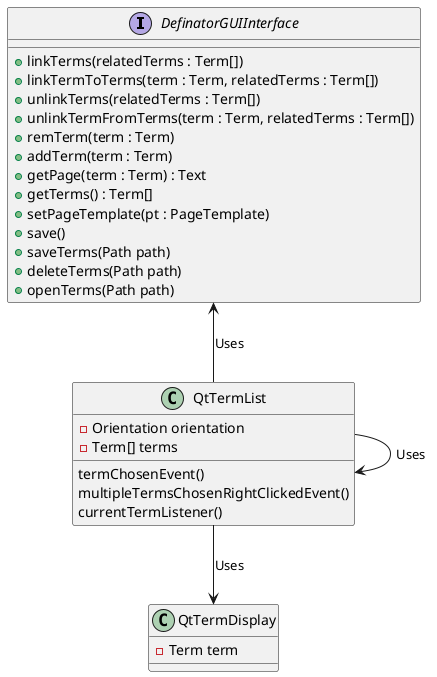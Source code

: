 skinparam shadowing false
@startuml
interface DefinatorGUIInterface {
    +linkTerms(relatedTerms : Term[])
    +linkTermToTerms(term : Term, relatedTerms : Term[])
    +unlinkTerms(relatedTerms : Term[])
    +unlinkTermFromTerms(term : Term, relatedTerms : Term[])
    +remTerm(term : Term)
    +addTerm(term : Term)
    +getPage(term : Term) : Text
    +getTerms() : Term[]
    +setPageTemplate(pt : PageTemplate)
    +save()
    +saveTerms(Path path)
    +deleteTerms(Path path)
    +openTerms(Path path)
}

class QtTermList{
    -Orientation orientation
    -Term[] terms
    termChosenEvent()
    multipleTermsChosenRightClickedEvent()
    currentTermListener()
}

class QtTermDisplay{
    -Term term
}

DefinatorGUIInterface <-- QtTermList : Uses
QtTermList --> QtTermDisplay : Uses
QtTermList --> QtTermList : Uses

@enduml
